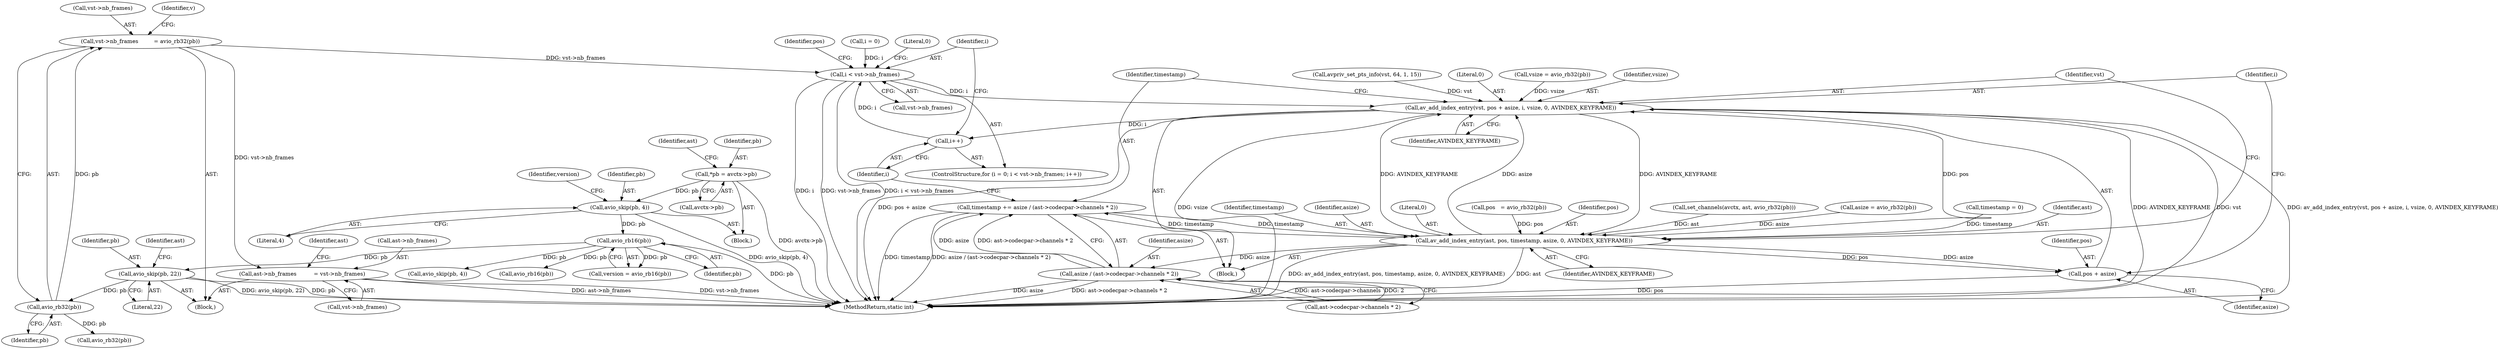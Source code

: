 digraph "0_FFmpeg_4f05e2e2dc1a89f38cd9f0960a6561083d714f1e@pointer" {
"1000187" [label="(Call,vst->nb_frames         = avio_rb32(pb))"];
"1000191" [label="(Call,avio_rb32(pb))"];
"1000142" [label="(Call,avio_skip(pb, 22))"];
"1000133" [label="(Call,avio_rb16(pb))"];
"1000128" [label="(Call,avio_skip(pb, 4))"];
"1000112" [label="(Call,*pb = avctx->pb)"];
"1000264" [label="(Call,ast->nb_frames          = vst->nb_frames)"];
"1000361" [label="(Call,i < vst->nb_frames)"];
"1000399" [label="(Call,av_add_index_entry(vst, pos + asize, i, vsize, 0, AVINDEX_KEYFRAME))"];
"1000366" [label="(Call,i++)"];
"1000392" [label="(Call,av_add_index_entry(ast, pos, timestamp, asize, 0, AVINDEX_KEYFRAME))"];
"1000401" [label="(Call,pos + asize)"];
"1000408" [label="(Call,timestamp += asize / (ast->codecpar->channels * 2))"];
"1000410" [label="(Call,asize / (ast->codecpar->channels * 2))"];
"1000401" [label="(Call,pos + asize)"];
"1000167" [label="(Call,avpriv_set_pts_info(vst, 64, 1, 15))"];
"1000412" [label="(Call,ast->codecpar->channels * 2)"];
"1000425" [label="(Call,avio_rb16(pb))"];
"1000380" [label="(Call,vsize = avio_rb32(pb))"];
"1000134" [label="(Identifier,pb)"];
"1000119" [label="(Identifier,ast)"];
"1000114" [label="(Call,avctx->pb)"];
"1000371" [label="(Identifier,pos)"];
"1000400" [label="(Identifier,vst)"];
"1000132" [label="(Identifier,version)"];
"1000188" [label="(Call,vst->nb_frames)"];
"1000265" [label="(Call,ast->nb_frames)"];
"1000370" [label="(Call,pos   = avio_rb32(pb))"];
"1000402" [label="(Identifier,pos)"];
"1000392" [label="(Call,av_add_index_entry(ast, pos, timestamp, asize, 0, AVINDEX_KEYFRAME))"];
"1000187" [label="(Call,vst->nb_frames         = avio_rb32(pb))"];
"1000394" [label="(Identifier,pos)"];
"1000403" [label="(Identifier,asize)"];
"1000405" [label="(Identifier,vsize)"];
"1000310" [label="(Call,set_channels(avctx, ast, avio_rb32(pb)))"];
"1000129" [label="(Identifier,pb)"];
"1000113" [label="(Identifier,pb)"];
"1000274" [label="(Identifier,ast)"];
"1000139" [label="(Block,)"];
"1000625" [label="(MethodReturn,static int)"];
"1000131" [label="(Call,version = avio_rb16(pb))"];
"1000408" [label="(Call,timestamp += asize / (ast->codecpar->channels * 2))"];
"1000411" [label="(Identifier,asize)"];
"1000191" [label="(Call,avio_rb32(pb))"];
"1000142" [label="(Call,avio_skip(pb, 22))"];
"1000130" [label="(Literal,4)"];
"1000404" [label="(Identifier,i)"];
"1000395" [label="(Identifier,timestamp)"];
"1000357" [label="(ControlStructure,for (i = 0; i < vst->nb_frames; i++))"];
"1000361" [label="(Call,i < vst->nb_frames)"];
"1000396" [label="(Identifier,asize)"];
"1000397" [label="(Literal,0)"];
"1000192" [label="(Identifier,pb)"];
"1000367" [label="(Identifier,i)"];
"1000375" [label="(Call,asize = avio_rb32(pb))"];
"1000144" [label="(Literal,22)"];
"1000133" [label="(Call,avio_rb16(pb))"];
"1000410" [label="(Call,asize / (ast->codecpar->channels * 2))"];
"1000143" [label="(Identifier,pb)"];
"1000268" [label="(Call,vst->nb_frames)"];
"1000264" [label="(Call,ast->nb_frames          = vst->nb_frames)"];
"1000358" [label="(Call,i = 0)"];
"1000429" [label="(Call,avio_skip(pb, 4))"];
"1000104" [label="(Block,)"];
"1000368" [label="(Block,)"];
"1000354" [label="(Call,timestamp = 0)"];
"1000407" [label="(Identifier,AVINDEX_KEYFRAME)"];
"1000195" [label="(Call,avio_rb32(pb))"];
"1000409" [label="(Identifier,timestamp)"];
"1000393" [label="(Identifier,ast)"];
"1000624" [label="(Literal,0)"];
"1000146" [label="(Identifier,ast)"];
"1000399" [label="(Call,av_add_index_entry(vst, pos + asize, i, vsize, 0, AVINDEX_KEYFRAME))"];
"1000362" [label="(Identifier,i)"];
"1000398" [label="(Identifier,AVINDEX_KEYFRAME)"];
"1000366" [label="(Call,i++)"];
"1000194" [label="(Identifier,v)"];
"1000363" [label="(Call,vst->nb_frames)"];
"1000112" [label="(Call,*pb = avctx->pb)"];
"1000406" [label="(Literal,0)"];
"1000128" [label="(Call,avio_skip(pb, 4))"];
"1000187" -> "1000139"  [label="AST: "];
"1000187" -> "1000191"  [label="CFG: "];
"1000188" -> "1000187"  [label="AST: "];
"1000191" -> "1000187"  [label="AST: "];
"1000194" -> "1000187"  [label="CFG: "];
"1000191" -> "1000187"  [label="DDG: pb"];
"1000187" -> "1000264"  [label="DDG: vst->nb_frames"];
"1000187" -> "1000361"  [label="DDG: vst->nb_frames"];
"1000191" -> "1000192"  [label="CFG: "];
"1000192" -> "1000191"  [label="AST: "];
"1000142" -> "1000191"  [label="DDG: pb"];
"1000191" -> "1000195"  [label="DDG: pb"];
"1000142" -> "1000139"  [label="AST: "];
"1000142" -> "1000144"  [label="CFG: "];
"1000143" -> "1000142"  [label="AST: "];
"1000144" -> "1000142"  [label="AST: "];
"1000146" -> "1000142"  [label="CFG: "];
"1000142" -> "1000625"  [label="DDG: avio_skip(pb, 22)"];
"1000142" -> "1000625"  [label="DDG: pb"];
"1000133" -> "1000142"  [label="DDG: pb"];
"1000133" -> "1000131"  [label="AST: "];
"1000133" -> "1000134"  [label="CFG: "];
"1000134" -> "1000133"  [label="AST: "];
"1000131" -> "1000133"  [label="CFG: "];
"1000133" -> "1000625"  [label="DDG: pb"];
"1000133" -> "1000131"  [label="DDG: pb"];
"1000128" -> "1000133"  [label="DDG: pb"];
"1000133" -> "1000425"  [label="DDG: pb"];
"1000133" -> "1000429"  [label="DDG: pb"];
"1000128" -> "1000104"  [label="AST: "];
"1000128" -> "1000130"  [label="CFG: "];
"1000129" -> "1000128"  [label="AST: "];
"1000130" -> "1000128"  [label="AST: "];
"1000132" -> "1000128"  [label="CFG: "];
"1000128" -> "1000625"  [label="DDG: avio_skip(pb, 4)"];
"1000112" -> "1000128"  [label="DDG: pb"];
"1000112" -> "1000104"  [label="AST: "];
"1000112" -> "1000114"  [label="CFG: "];
"1000113" -> "1000112"  [label="AST: "];
"1000114" -> "1000112"  [label="AST: "];
"1000119" -> "1000112"  [label="CFG: "];
"1000112" -> "1000625"  [label="DDG: avctx->pb"];
"1000264" -> "1000139"  [label="AST: "];
"1000264" -> "1000268"  [label="CFG: "];
"1000265" -> "1000264"  [label="AST: "];
"1000268" -> "1000264"  [label="AST: "];
"1000274" -> "1000264"  [label="CFG: "];
"1000264" -> "1000625"  [label="DDG: ast->nb_frames"];
"1000264" -> "1000625"  [label="DDG: vst->nb_frames"];
"1000361" -> "1000357"  [label="AST: "];
"1000361" -> "1000363"  [label="CFG: "];
"1000362" -> "1000361"  [label="AST: "];
"1000363" -> "1000361"  [label="AST: "];
"1000371" -> "1000361"  [label="CFG: "];
"1000624" -> "1000361"  [label="CFG: "];
"1000361" -> "1000625"  [label="DDG: i < vst->nb_frames"];
"1000361" -> "1000625"  [label="DDG: i"];
"1000361" -> "1000625"  [label="DDG: vst->nb_frames"];
"1000366" -> "1000361"  [label="DDG: i"];
"1000358" -> "1000361"  [label="DDG: i"];
"1000361" -> "1000399"  [label="DDG: i"];
"1000399" -> "1000368"  [label="AST: "];
"1000399" -> "1000407"  [label="CFG: "];
"1000400" -> "1000399"  [label="AST: "];
"1000401" -> "1000399"  [label="AST: "];
"1000404" -> "1000399"  [label="AST: "];
"1000405" -> "1000399"  [label="AST: "];
"1000406" -> "1000399"  [label="AST: "];
"1000407" -> "1000399"  [label="AST: "];
"1000409" -> "1000399"  [label="CFG: "];
"1000399" -> "1000625"  [label="DDG: vsize"];
"1000399" -> "1000625"  [label="DDG: pos + asize"];
"1000399" -> "1000625"  [label="DDG: AVINDEX_KEYFRAME"];
"1000399" -> "1000625"  [label="DDG: vst"];
"1000399" -> "1000625"  [label="DDG: av_add_index_entry(vst, pos + asize, i, vsize, 0, AVINDEX_KEYFRAME)"];
"1000399" -> "1000366"  [label="DDG: i"];
"1000399" -> "1000392"  [label="DDG: AVINDEX_KEYFRAME"];
"1000167" -> "1000399"  [label="DDG: vst"];
"1000392" -> "1000399"  [label="DDG: pos"];
"1000392" -> "1000399"  [label="DDG: asize"];
"1000392" -> "1000399"  [label="DDG: AVINDEX_KEYFRAME"];
"1000380" -> "1000399"  [label="DDG: vsize"];
"1000366" -> "1000357"  [label="AST: "];
"1000366" -> "1000367"  [label="CFG: "];
"1000367" -> "1000366"  [label="AST: "];
"1000362" -> "1000366"  [label="CFG: "];
"1000392" -> "1000368"  [label="AST: "];
"1000392" -> "1000398"  [label="CFG: "];
"1000393" -> "1000392"  [label="AST: "];
"1000394" -> "1000392"  [label="AST: "];
"1000395" -> "1000392"  [label="AST: "];
"1000396" -> "1000392"  [label="AST: "];
"1000397" -> "1000392"  [label="AST: "];
"1000398" -> "1000392"  [label="AST: "];
"1000400" -> "1000392"  [label="CFG: "];
"1000392" -> "1000625"  [label="DDG: av_add_index_entry(ast, pos, timestamp, asize, 0, AVINDEX_KEYFRAME)"];
"1000392" -> "1000625"  [label="DDG: ast"];
"1000310" -> "1000392"  [label="DDG: ast"];
"1000370" -> "1000392"  [label="DDG: pos"];
"1000408" -> "1000392"  [label="DDG: timestamp"];
"1000354" -> "1000392"  [label="DDG: timestamp"];
"1000375" -> "1000392"  [label="DDG: asize"];
"1000392" -> "1000401"  [label="DDG: pos"];
"1000392" -> "1000401"  [label="DDG: asize"];
"1000392" -> "1000408"  [label="DDG: timestamp"];
"1000392" -> "1000410"  [label="DDG: asize"];
"1000401" -> "1000403"  [label="CFG: "];
"1000402" -> "1000401"  [label="AST: "];
"1000403" -> "1000401"  [label="AST: "];
"1000404" -> "1000401"  [label="CFG: "];
"1000401" -> "1000625"  [label="DDG: pos"];
"1000408" -> "1000368"  [label="AST: "];
"1000408" -> "1000410"  [label="CFG: "];
"1000409" -> "1000408"  [label="AST: "];
"1000410" -> "1000408"  [label="AST: "];
"1000367" -> "1000408"  [label="CFG: "];
"1000408" -> "1000625"  [label="DDG: timestamp"];
"1000408" -> "1000625"  [label="DDG: asize / (ast->codecpar->channels * 2)"];
"1000410" -> "1000408"  [label="DDG: asize"];
"1000410" -> "1000408"  [label="DDG: ast->codecpar->channels * 2"];
"1000410" -> "1000412"  [label="CFG: "];
"1000411" -> "1000410"  [label="AST: "];
"1000412" -> "1000410"  [label="AST: "];
"1000410" -> "1000625"  [label="DDG: asize"];
"1000410" -> "1000625"  [label="DDG: ast->codecpar->channels * 2"];
"1000412" -> "1000410"  [label="DDG: ast->codecpar->channels"];
"1000412" -> "1000410"  [label="DDG: 2"];
}
